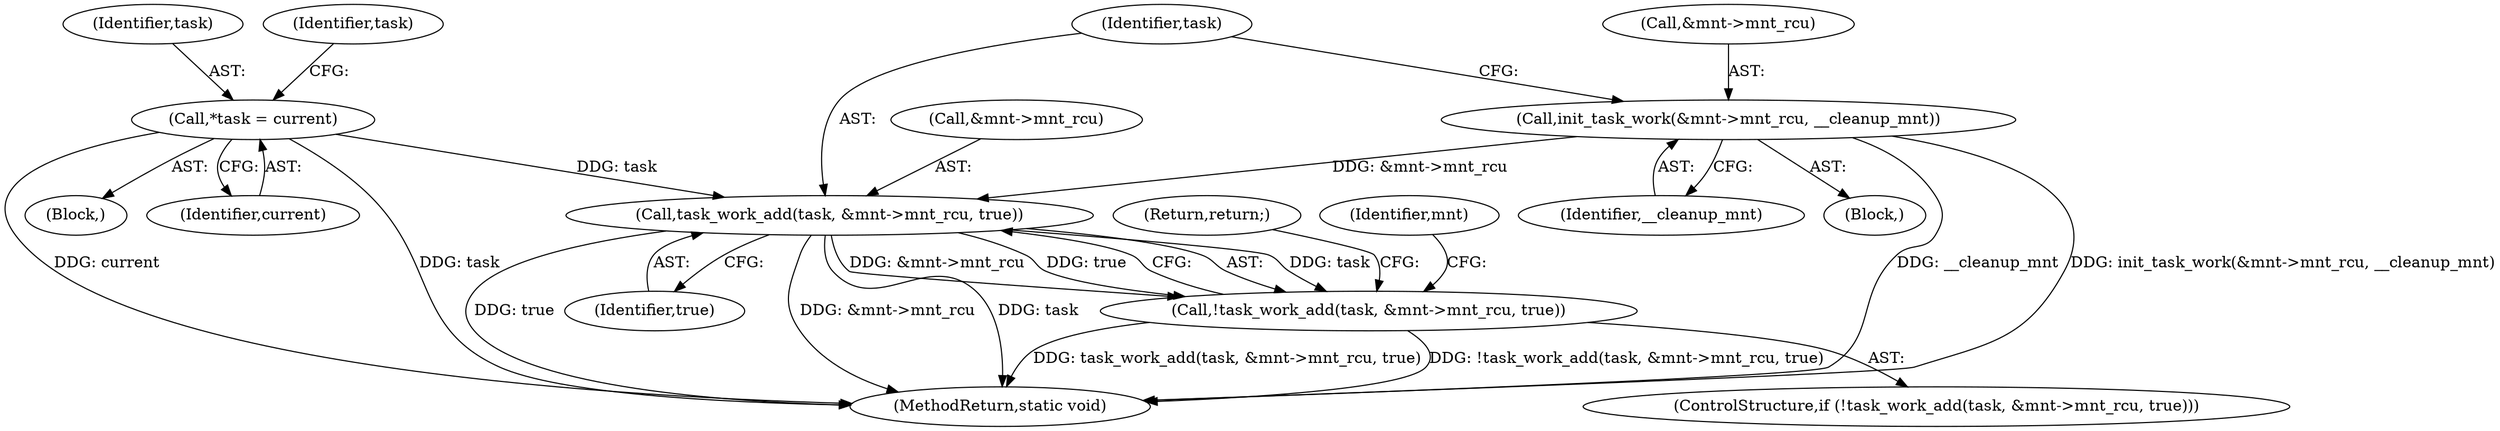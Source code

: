 digraph "0_linux_ce07d891a0891d3c0d0c2d73d577490486b809e1_0@pointer" {
"1000198" [label="(Call,task_work_add(task, &mnt->mnt_rcu, true))"];
"1000178" [label="(Call,*task = current)"];
"1000190" [label="(Call,init_task_work(&mnt->mnt_rcu, __cleanup_mnt))"];
"1000197" [label="(Call,!task_work_add(task, &mnt->mnt_rcu, true))"];
"1000197" [label="(Call,!task_work_add(task, &mnt->mnt_rcu, true))"];
"1000198" [label="(Call,task_work_add(task, &mnt->mnt_rcu, true))"];
"1000200" [label="(Call,&mnt->mnt_rcu)"];
"1000180" [label="(Identifier,current)"];
"1000195" [label="(Identifier,__cleanup_mnt)"];
"1000190" [label="(Call,init_task_work(&mnt->mnt_rcu, __cleanup_mnt))"];
"1000204" [label="(Identifier,true)"];
"1000178" [label="(Call,*task = current)"];
"1000186" [label="(Identifier,task)"];
"1000221" [label="(MethodReturn,static void)"];
"1000210" [label="(Identifier,mnt)"];
"1000179" [label="(Identifier,task)"];
"1000199" [label="(Identifier,task)"];
"1000176" [label="(Block,)"];
"1000196" [label="(ControlStructure,if (!task_work_add(task, &mnt->mnt_rcu, true)))"];
"1000191" [label="(Call,&mnt->mnt_rcu)"];
"1000205" [label="(Return,return;)"];
"1000189" [label="(Block,)"];
"1000198" -> "1000197"  [label="AST: "];
"1000198" -> "1000204"  [label="CFG: "];
"1000199" -> "1000198"  [label="AST: "];
"1000200" -> "1000198"  [label="AST: "];
"1000204" -> "1000198"  [label="AST: "];
"1000197" -> "1000198"  [label="CFG: "];
"1000198" -> "1000221"  [label="DDG: &mnt->mnt_rcu"];
"1000198" -> "1000221"  [label="DDG: task"];
"1000198" -> "1000221"  [label="DDG: true"];
"1000198" -> "1000197"  [label="DDG: task"];
"1000198" -> "1000197"  [label="DDG: &mnt->mnt_rcu"];
"1000198" -> "1000197"  [label="DDG: true"];
"1000178" -> "1000198"  [label="DDG: task"];
"1000190" -> "1000198"  [label="DDG: &mnt->mnt_rcu"];
"1000178" -> "1000176"  [label="AST: "];
"1000178" -> "1000180"  [label="CFG: "];
"1000179" -> "1000178"  [label="AST: "];
"1000180" -> "1000178"  [label="AST: "];
"1000186" -> "1000178"  [label="CFG: "];
"1000178" -> "1000221"  [label="DDG: task"];
"1000178" -> "1000221"  [label="DDG: current"];
"1000190" -> "1000189"  [label="AST: "];
"1000190" -> "1000195"  [label="CFG: "];
"1000191" -> "1000190"  [label="AST: "];
"1000195" -> "1000190"  [label="AST: "];
"1000199" -> "1000190"  [label="CFG: "];
"1000190" -> "1000221"  [label="DDG: init_task_work(&mnt->mnt_rcu, __cleanup_mnt)"];
"1000190" -> "1000221"  [label="DDG: __cleanup_mnt"];
"1000197" -> "1000196"  [label="AST: "];
"1000205" -> "1000197"  [label="CFG: "];
"1000210" -> "1000197"  [label="CFG: "];
"1000197" -> "1000221"  [label="DDG: !task_work_add(task, &mnt->mnt_rcu, true)"];
"1000197" -> "1000221"  [label="DDG: task_work_add(task, &mnt->mnt_rcu, true)"];
}
